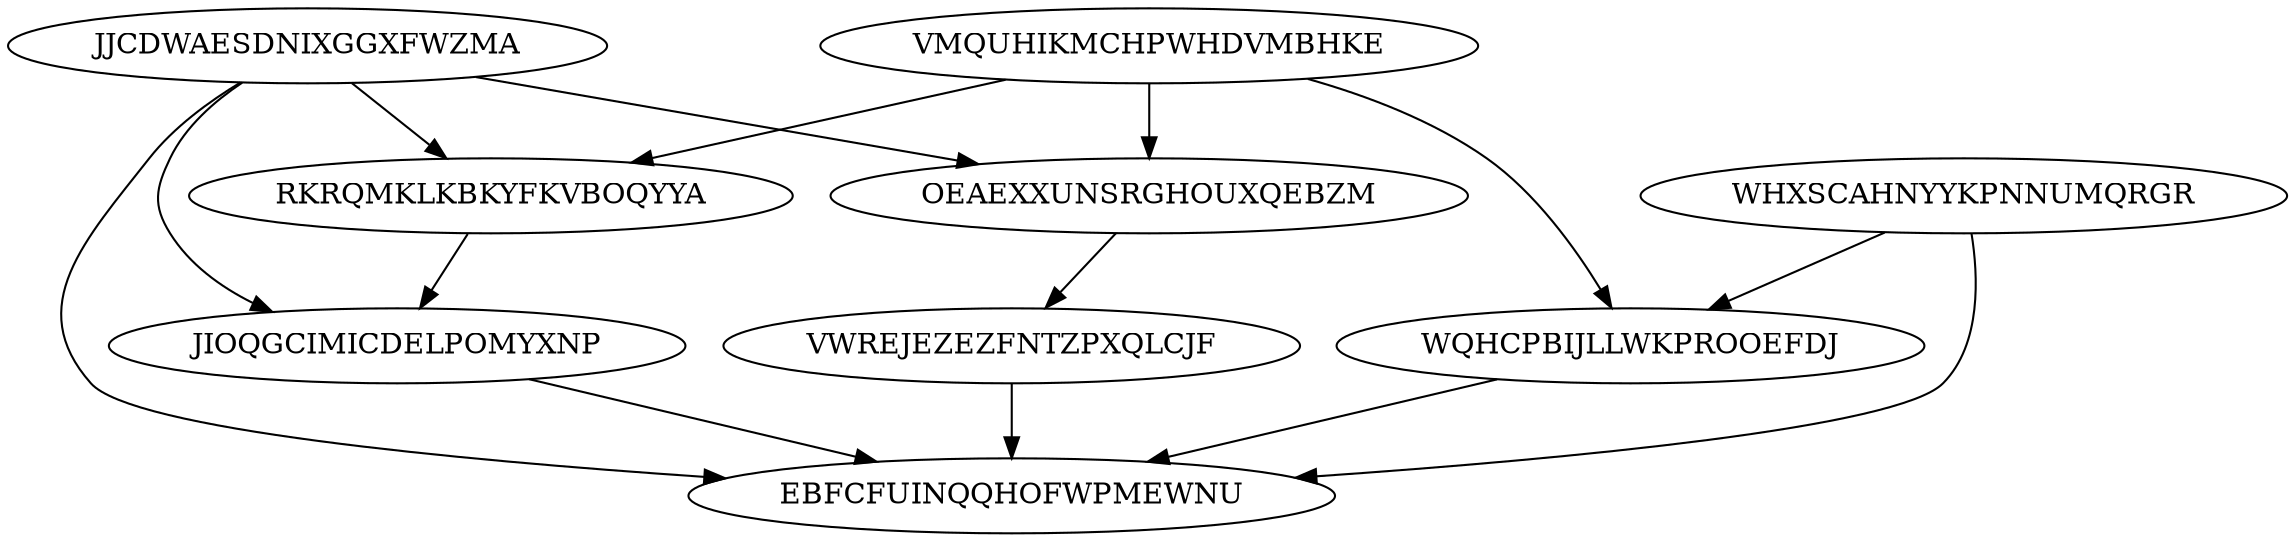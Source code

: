 digraph N9M14 {
	JJCDWAESDNIXGGXFWZMA	[Weight=20];
	VMQUHIKMCHPWHDVMBHKE	[Weight=20];
	OEAEXXUNSRGHOUXQEBZM	[Weight=16];
	VWREJEZEZFNTZPXQLCJF	[Weight=10];
	RKRQMKLKBKYFKVBOQYYA	[Weight=20];
	WHXSCAHNYYKPNNUMQRGR	[Weight=15];
	WQHCPBIJLLWKPROOEFDJ	[Weight=16];
	JIOQGCIMICDELPOMYXNP	[Weight=17];
	EBFCFUINQQHOFWPMEWNU	[Weight=10];
	WQHCPBIJLLWKPROOEFDJ -> EBFCFUINQQHOFWPMEWNU [Weight=16];
	WHXSCAHNYYKPNNUMQRGR -> WQHCPBIJLLWKPROOEFDJ [Weight=14];
	JJCDWAESDNIXGGXFWZMA -> OEAEXXUNSRGHOUXQEBZM [Weight=20];
	JIOQGCIMICDELPOMYXNP -> EBFCFUINQQHOFWPMEWNU [Weight=18];
	VWREJEZEZFNTZPXQLCJF -> EBFCFUINQQHOFWPMEWNU [Weight=20];
	RKRQMKLKBKYFKVBOQYYA -> JIOQGCIMICDELPOMYXNP [Weight=15];
	JJCDWAESDNIXGGXFWZMA -> EBFCFUINQQHOFWPMEWNU [Weight=10];
	OEAEXXUNSRGHOUXQEBZM -> VWREJEZEZFNTZPXQLCJF [Weight=15];
	WHXSCAHNYYKPNNUMQRGR -> EBFCFUINQQHOFWPMEWNU [Weight=12];
	VMQUHIKMCHPWHDVMBHKE -> OEAEXXUNSRGHOUXQEBZM [Weight=18];
	VMQUHIKMCHPWHDVMBHKE -> RKRQMKLKBKYFKVBOQYYA [Weight=11];
	JJCDWAESDNIXGGXFWZMA -> RKRQMKLKBKYFKVBOQYYA [Weight=10];
	VMQUHIKMCHPWHDVMBHKE -> WQHCPBIJLLWKPROOEFDJ [Weight=19];
	JJCDWAESDNIXGGXFWZMA -> JIOQGCIMICDELPOMYXNP [Weight=16];
}
